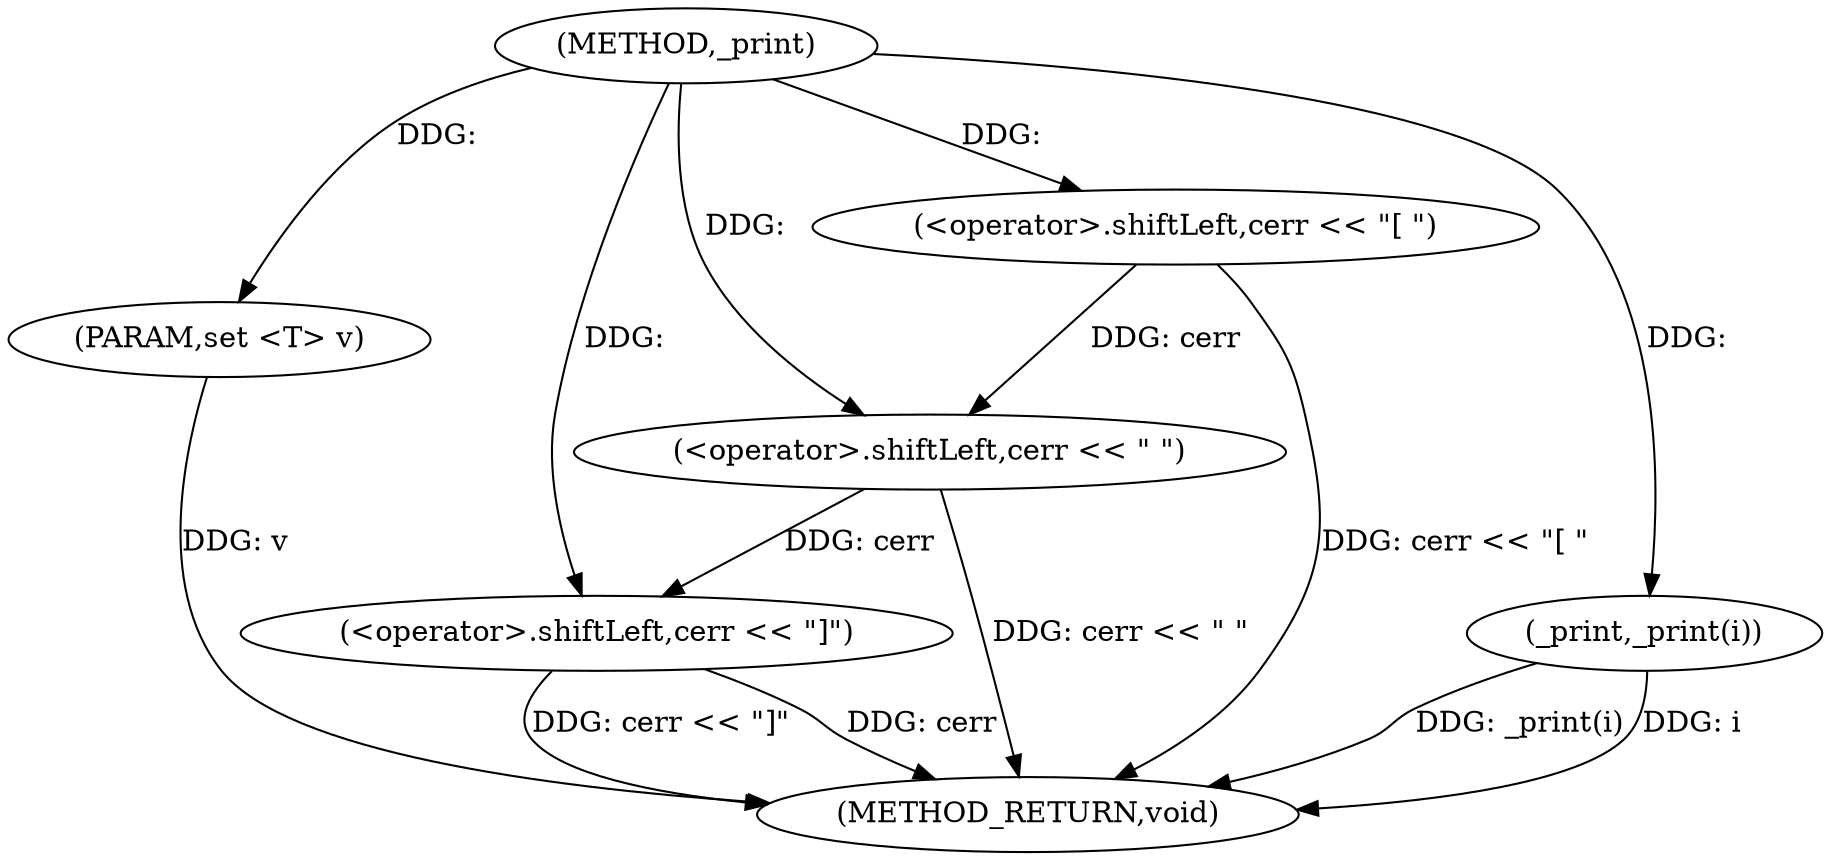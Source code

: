 digraph "_print" {  
"1000216" [label = "(METHOD,_print)" ]
"1000232" [label = "(METHOD_RETURN,void)" ]
"1000217" [label = "(PARAM,set <T> v)" ]
"1000219" [label = "(<operator>.shiftLeft,cerr << \"[ \")" ]
"1000229" [label = "(<operator>.shiftLeft,cerr << \"]\")" ]
"1000224" [label = "(_print,_print(i))" ]
"1000226" [label = "(<operator>.shiftLeft,cerr << \" \")" ]
  "1000217" -> "1000232"  [ label = "DDG: v"] 
  "1000219" -> "1000232"  [ label = "DDG: cerr << \"[ \""] 
  "1000224" -> "1000232"  [ label = "DDG: _print(i)"] 
  "1000226" -> "1000232"  [ label = "DDG: cerr << \" \""] 
  "1000229" -> "1000232"  [ label = "DDG: cerr"] 
  "1000229" -> "1000232"  [ label = "DDG: cerr << \"]\""] 
  "1000224" -> "1000232"  [ label = "DDG: i"] 
  "1000216" -> "1000217"  [ label = "DDG: "] 
  "1000216" -> "1000219"  [ label = "DDG: "] 
  "1000226" -> "1000229"  [ label = "DDG: cerr"] 
  "1000216" -> "1000229"  [ label = "DDG: "] 
  "1000216" -> "1000224"  [ label = "DDG: "] 
  "1000219" -> "1000226"  [ label = "DDG: cerr"] 
  "1000216" -> "1000226"  [ label = "DDG: "] 
}
